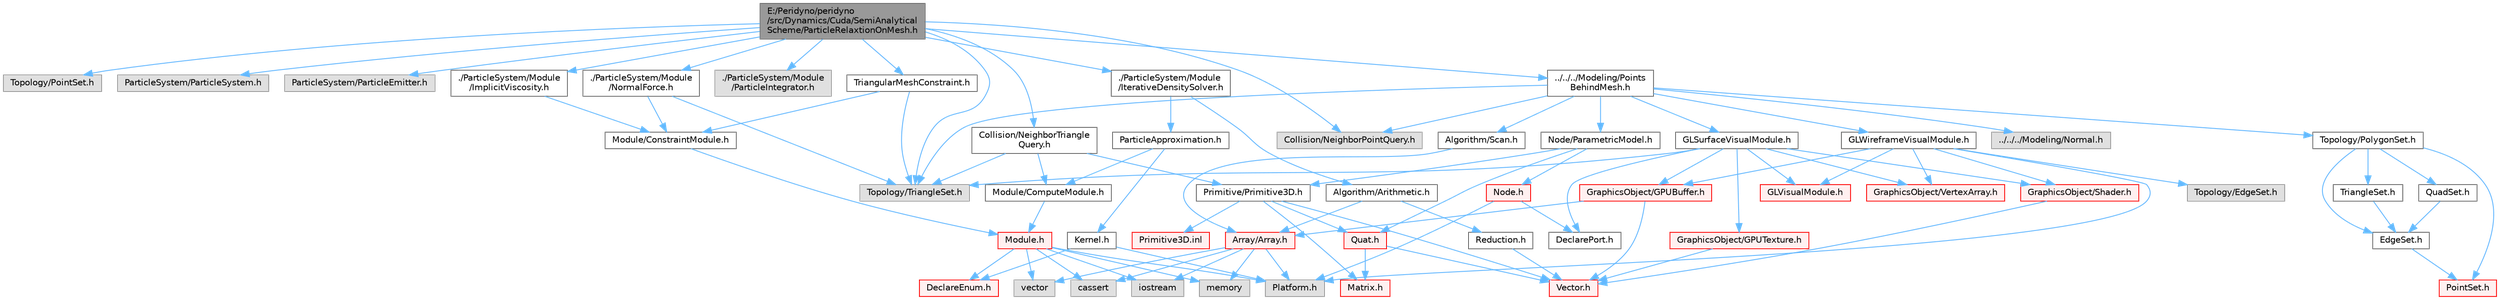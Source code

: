 digraph "E:/Peridyno/peridyno/src/Dynamics/Cuda/SemiAnalyticalScheme/ParticleRelaxtionOnMesh.h"
{
 // LATEX_PDF_SIZE
  bgcolor="transparent";
  edge [fontname=Helvetica,fontsize=10,labelfontname=Helvetica,labelfontsize=10];
  node [fontname=Helvetica,fontsize=10,shape=box,height=0.2,width=0.4];
  Node1 [id="Node000001",label="E:/Peridyno/peridyno\l/src/Dynamics/Cuda/SemiAnalytical\lScheme/ParticleRelaxtionOnMesh.h",height=0.2,width=0.4,color="gray40", fillcolor="grey60", style="filled", fontcolor="black",tooltip=" "];
  Node1 -> Node2 [id="edge1_Node000001_Node000002",color="steelblue1",style="solid",tooltip=" "];
  Node2 [id="Node000002",label="Topology/PointSet.h",height=0.2,width=0.4,color="grey60", fillcolor="#E0E0E0", style="filled",tooltip=" "];
  Node1 -> Node3 [id="edge2_Node000001_Node000003",color="steelblue1",style="solid",tooltip=" "];
  Node3 [id="Node000003",label="ParticleSystem/ParticleSystem.h",height=0.2,width=0.4,color="grey60", fillcolor="#E0E0E0", style="filled",tooltip=" "];
  Node1 -> Node4 [id="edge3_Node000001_Node000004",color="steelblue1",style="solid",tooltip=" "];
  Node4 [id="Node000004",label="ParticleSystem/ParticleEmitter.h",height=0.2,width=0.4,color="grey60", fillcolor="#E0E0E0", style="filled",tooltip=" "];
  Node1 -> Node5 [id="edge4_Node000001_Node000005",color="steelblue1",style="solid",tooltip=" "];
  Node5 [id="Node000005",label="./ParticleSystem/Module\l/IterativeDensitySolver.h",height=0.2,width=0.4,color="grey40", fillcolor="white", style="filled",URL="$_iterative_density_solver_8h.html",tooltip=" "];
  Node5 -> Node6 [id="edge5_Node000005_Node000006",color="steelblue1",style="solid",tooltip=" "];
  Node6 [id="Node000006",label="ParticleApproximation.h",height=0.2,width=0.4,color="grey40", fillcolor="white", style="filled",URL="$_particle_approximation_8h.html",tooltip=" "];
  Node6 -> Node7 [id="edge6_Node000006_Node000007",color="steelblue1",style="solid",tooltip=" "];
  Node7 [id="Node000007",label="Module/ComputeModule.h",height=0.2,width=0.4,color="grey40", fillcolor="white", style="filled",URL="$_compute_module_8h.html",tooltip=" "];
  Node7 -> Node8 [id="edge7_Node000007_Node000008",color="steelblue1",style="solid",tooltip=" "];
  Node8 [id="Node000008",label="Module.h",height=0.2,width=0.4,color="red", fillcolor="#FFF0F0", style="filled",URL="$_module_8h.html",tooltip=" "];
  Node8 -> Node9 [id="edge8_Node000008_Node000009",color="steelblue1",style="solid",tooltip=" "];
  Node9 [id="Node000009",label="Platform.h",height=0.2,width=0.4,color="grey60", fillcolor="#E0E0E0", style="filled",tooltip=" "];
  Node8 -> Node10 [id="edge9_Node000008_Node000010",color="steelblue1",style="solid",tooltip=" "];
  Node10 [id="Node000010",label="memory",height=0.2,width=0.4,color="grey60", fillcolor="#E0E0E0", style="filled",tooltip=" "];
  Node8 -> Node11 [id="edge10_Node000008_Node000011",color="steelblue1",style="solid",tooltip=" "];
  Node11 [id="Node000011",label="vector",height=0.2,width=0.4,color="grey60", fillcolor="#E0E0E0", style="filled",tooltip=" "];
  Node8 -> Node12 [id="edge11_Node000008_Node000012",color="steelblue1",style="solid",tooltip=" "];
  Node12 [id="Node000012",label="cassert",height=0.2,width=0.4,color="grey60", fillcolor="#E0E0E0", style="filled",tooltip=" "];
  Node8 -> Node13 [id="edge12_Node000008_Node000013",color="steelblue1",style="solid",tooltip=" "];
  Node13 [id="Node000013",label="iostream",height=0.2,width=0.4,color="grey60", fillcolor="#E0E0E0", style="filled",tooltip=" "];
  Node8 -> Node73 [id="edge13_Node000008_Node000073",color="steelblue1",style="solid",tooltip=" "];
  Node73 [id="Node000073",label="DeclareEnum.h",height=0.2,width=0.4,color="red", fillcolor="#FFF0F0", style="filled",URL="$_declare_enum_8h.html",tooltip=" "];
  Node6 -> Node94 [id="edge14_Node000006_Node000094",color="steelblue1",style="solid",tooltip=" "];
  Node94 [id="Node000094",label="Kernel.h",height=0.2,width=0.4,color="grey40", fillcolor="white", style="filled",URL="$_kernel_8h.html",tooltip=" "];
  Node94 -> Node9 [id="edge15_Node000094_Node000009",color="steelblue1",style="solid",tooltip=" "];
  Node94 -> Node73 [id="edge16_Node000094_Node000073",color="steelblue1",style="solid",tooltip=" "];
  Node5 -> Node95 [id="edge17_Node000005_Node000095",color="steelblue1",style="solid",tooltip=" "];
  Node95 [id="Node000095",label="Algorithm/Arithmetic.h",height=0.2,width=0.4,color="grey40", fillcolor="white", style="filled",URL="$_arithmetic_8h.html",tooltip=" "];
  Node95 -> Node96 [id="edge18_Node000095_Node000096",color="steelblue1",style="solid",tooltip=" "];
  Node96 [id="Node000096",label="Reduction.h",height=0.2,width=0.4,color="grey40", fillcolor="white", style="filled",URL="$_reduction_8h.html",tooltip=" "];
  Node96 -> Node33 [id="edge19_Node000096_Node000033",color="steelblue1",style="solid",tooltip=" "];
  Node33 [id="Node000033",label="Vector.h",height=0.2,width=0.4,color="red", fillcolor="#FFF0F0", style="filled",URL="$_vector_8h.html",tooltip=" "];
  Node95 -> Node77 [id="edge20_Node000095_Node000077",color="steelblue1",style="solid",tooltip=" "];
  Node77 [id="Node000077",label="Array/Array.h",height=0.2,width=0.4,color="red", fillcolor="#FFF0F0", style="filled",URL="$_array_8h.html",tooltip=" "];
  Node77 -> Node9 [id="edge21_Node000077_Node000009",color="steelblue1",style="solid",tooltip=" "];
  Node77 -> Node12 [id="edge22_Node000077_Node000012",color="steelblue1",style="solid",tooltip=" "];
  Node77 -> Node11 [id="edge23_Node000077_Node000011",color="steelblue1",style="solid",tooltip=" "];
  Node77 -> Node13 [id="edge24_Node000077_Node000013",color="steelblue1",style="solid",tooltip=" "];
  Node77 -> Node10 [id="edge25_Node000077_Node000010",color="steelblue1",style="solid",tooltip=" "];
  Node1 -> Node97 [id="edge26_Node000001_Node000097",color="steelblue1",style="solid",tooltip=" "];
  Node97 [id="Node000097",label="./ParticleSystem/Module\l/ImplicitViscosity.h",height=0.2,width=0.4,color="grey40", fillcolor="white", style="filled",URL="$_implicit_viscosity_8h.html",tooltip=" "];
  Node97 -> Node98 [id="edge27_Node000097_Node000098",color="steelblue1",style="solid",tooltip=" "];
  Node98 [id="Node000098",label="Module/ConstraintModule.h",height=0.2,width=0.4,color="grey40", fillcolor="white", style="filled",URL="$_constraint_module_8h.html",tooltip=" "];
  Node98 -> Node8 [id="edge28_Node000098_Node000008",color="steelblue1",style="solid",tooltip=" "];
  Node1 -> Node99 [id="edge29_Node000001_Node000099",color="steelblue1",style="solid",tooltip=" "];
  Node99 [id="Node000099",label="./ParticleSystem/Module\l/ParticleIntegrator.h",height=0.2,width=0.4,color="grey60", fillcolor="#E0E0E0", style="filled",tooltip=" "];
  Node1 -> Node100 [id="edge30_Node000001_Node000100",color="steelblue1",style="solid",tooltip=" "];
  Node100 [id="Node000100",label="./ParticleSystem/Module\l/NormalForce.h",height=0.2,width=0.4,color="grey40", fillcolor="white", style="filled",URL="$_normal_force_8h.html",tooltip=" "];
  Node100 -> Node98 [id="edge31_Node000100_Node000098",color="steelblue1",style="solid",tooltip=" "];
  Node100 -> Node101 [id="edge32_Node000100_Node000101",color="steelblue1",style="solid",tooltip=" "];
  Node101 [id="Node000101",label="Topology/TriangleSet.h",height=0.2,width=0.4,color="grey60", fillcolor="#E0E0E0", style="filled",tooltip=" "];
  Node1 -> Node102 [id="edge33_Node000001_Node000102",color="steelblue1",style="solid",tooltip=" "];
  Node102 [id="Node000102",label="Collision/NeighborTriangle\lQuery.h",height=0.2,width=0.4,color="grey40", fillcolor="white", style="filled",URL="$_neighbor_triangle_query_8h.html",tooltip=" "];
  Node102 -> Node7 [id="edge34_Node000102_Node000007",color="steelblue1",style="solid",tooltip=" "];
  Node102 -> Node101 [id="edge35_Node000102_Node000101",color="steelblue1",style="solid",tooltip=" "];
  Node102 -> Node103 [id="edge36_Node000102_Node000103",color="steelblue1",style="solid",tooltip=" "];
  Node103 [id="Node000103",label="Primitive/Primitive3D.h",height=0.2,width=0.4,color="grey40", fillcolor="white", style="filled",URL="$_primitive3_d_8h.html",tooltip=" "];
  Node103 -> Node33 [id="edge37_Node000103_Node000033",color="steelblue1",style="solid",tooltip=" "];
  Node103 -> Node52 [id="edge38_Node000103_Node000052",color="steelblue1",style="solid",tooltip=" "];
  Node52 [id="Node000052",label="Matrix.h",height=0.2,width=0.4,color="red", fillcolor="#FFF0F0", style="filled",URL="$_matrix_8h.html",tooltip=" "];
  Node103 -> Node65 [id="edge39_Node000103_Node000065",color="steelblue1",style="solid",tooltip=" "];
  Node65 [id="Node000065",label="Quat.h",height=0.2,width=0.4,color="red", fillcolor="#FFF0F0", style="filled",URL="$_quat_8h.html",tooltip="Implementation of quaternion."];
  Node65 -> Node33 [id="edge40_Node000065_Node000033",color="steelblue1",style="solid",tooltip=" "];
  Node65 -> Node52 [id="edge41_Node000065_Node000052",color="steelblue1",style="solid",tooltip=" "];
  Node103 -> Node104 [id="edge42_Node000103_Node000104",color="steelblue1",style="solid",tooltip=" "];
  Node104 [id="Node000104",label="Primitive3D.inl",height=0.2,width=0.4,color="red", fillcolor="#FFF0F0", style="filled",URL="$_primitive3_d_8inl.html",tooltip=" "];
  Node1 -> Node107 [id="edge43_Node000001_Node000107",color="steelblue1",style="solid",tooltip=" "];
  Node107 [id="Node000107",label="TriangularMeshConstraint.h",height=0.2,width=0.4,color="grey40", fillcolor="white", style="filled",URL="$_triangular_mesh_constraint_8h.html",tooltip=" "];
  Node107 -> Node98 [id="edge44_Node000107_Node000098",color="steelblue1",style="solid",tooltip=" "];
  Node107 -> Node101 [id="edge45_Node000107_Node000101",color="steelblue1",style="solid",tooltip=" "];
  Node1 -> Node108 [id="edge46_Node000001_Node000108",color="steelblue1",style="solid",tooltip=" "];
  Node108 [id="Node000108",label="Collision/NeighborPointQuery.h",height=0.2,width=0.4,color="grey60", fillcolor="#E0E0E0", style="filled",tooltip=" "];
  Node1 -> Node101 [id="edge47_Node000001_Node000101",color="steelblue1",style="solid",tooltip=" "];
  Node1 -> Node109 [id="edge48_Node000001_Node000109",color="steelblue1",style="solid",tooltip=" "];
  Node109 [id="Node000109",label="../../../Modeling/Points\lBehindMesh.h",height=0.2,width=0.4,color="grey40", fillcolor="white", style="filled",URL="$_points_behind_mesh_8h.html",tooltip=" "];
  Node109 -> Node110 [id="edge49_Node000109_Node000110",color="steelblue1",style="solid",tooltip=" "];
  Node110 [id="Node000110",label="Node/ParametricModel.h",height=0.2,width=0.4,color="grey40", fillcolor="white", style="filled",URL="$_parametric_model_8h.html",tooltip=" "];
  Node110 -> Node111 [id="edge50_Node000110_Node000111",color="steelblue1",style="solid",tooltip=" "];
  Node111 [id="Node000111",label="Node.h",height=0.2,width=0.4,color="red", fillcolor="#FFF0F0", style="filled",URL="$_node_8h.html",tooltip=" "];
  Node111 -> Node9 [id="edge51_Node000111_Node000009",color="steelblue1",style="solid",tooltip=" "];
  Node111 -> Node112 [id="edge52_Node000111_Node000112",color="steelblue1",style="solid",tooltip=" "];
  Node112 [id="Node000112",label="DeclarePort.h",height=0.2,width=0.4,color="grey40", fillcolor="white", style="filled",URL="$_declare_port_8h.html",tooltip=" "];
  Node110 -> Node65 [id="edge53_Node000110_Node000065",color="steelblue1",style="solid",tooltip=" "];
  Node110 -> Node103 [id="edge54_Node000110_Node000103",color="steelblue1",style="solid",tooltip=" "];
  Node109 -> Node119 [id="edge55_Node000109_Node000119",color="steelblue1",style="solid",tooltip=" "];
  Node119 [id="Node000119",label="GLSurfaceVisualModule.h",height=0.2,width=0.4,color="grey40", fillcolor="white", style="filled",URL="$_g_l_surface_visual_module_8h.html",tooltip=" "];
  Node119 -> Node112 [id="edge56_Node000119_Node000112",color="steelblue1",style="solid",tooltip=" "];
  Node119 -> Node101 [id="edge57_Node000119_Node000101",color="steelblue1",style="solid",tooltip=" "];
  Node119 -> Node120 [id="edge58_Node000119_Node000120",color="steelblue1",style="solid",tooltip=" "];
  Node120 [id="Node000120",label="GLVisualModule.h",height=0.2,width=0.4,color="red", fillcolor="#FFF0F0", style="filled",URL="$_g_l_visual_module_8h.html",tooltip=" "];
  Node119 -> Node125 [id="edge59_Node000119_Node000125",color="steelblue1",style="solid",tooltip=" "];
  Node125 [id="Node000125",label="GraphicsObject/GPUBuffer.h",height=0.2,width=0.4,color="red", fillcolor="#FFF0F0", style="filled",URL="$_g_p_u_buffer_8h.html",tooltip=" "];
  Node125 -> Node77 [id="edge60_Node000125_Node000077",color="steelblue1",style="solid",tooltip=" "];
  Node125 -> Node33 [id="edge61_Node000125_Node000033",color="steelblue1",style="solid",tooltip=" "];
  Node119 -> Node128 [id="edge62_Node000119_Node000128",color="steelblue1",style="solid",tooltip=" "];
  Node128 [id="Node000128",label="GraphicsObject/GPUTexture.h",height=0.2,width=0.4,color="red", fillcolor="#FFF0F0", style="filled",URL="$_g_p_u_texture_8h.html",tooltip=" "];
  Node128 -> Node33 [id="edge63_Node000128_Node000033",color="steelblue1",style="solid",tooltip=" "];
  Node119 -> Node130 [id="edge64_Node000119_Node000130",color="steelblue1",style="solid",tooltip=" "];
  Node130 [id="Node000130",label="GraphicsObject/VertexArray.h",height=0.2,width=0.4,color="red", fillcolor="#FFF0F0", style="filled",URL="$_vertex_array_8h.html",tooltip=" "];
  Node119 -> Node131 [id="edge65_Node000119_Node000131",color="steelblue1",style="solid",tooltip=" "];
  Node131 [id="Node000131",label="GraphicsObject/Shader.h",height=0.2,width=0.4,color="red", fillcolor="#FFF0F0", style="filled",URL="$_shader_8h.html",tooltip=" "];
  Node131 -> Node33 [id="edge66_Node000131_Node000033",color="steelblue1",style="solid",tooltip=" "];
  Node109 -> Node132 [id="edge67_Node000109_Node000132",color="steelblue1",style="solid",tooltip=" "];
  Node132 [id="Node000132",label="GLWireframeVisualModule.h",height=0.2,width=0.4,color="grey40", fillcolor="white", style="filled",URL="$_g_l_wireframe_visual_module_8h.html",tooltip=" "];
  Node132 -> Node9 [id="edge68_Node000132_Node000009",color="steelblue1",style="solid",tooltip=" "];
  Node132 -> Node133 [id="edge69_Node000132_Node000133",color="steelblue1",style="solid",tooltip=" "];
  Node133 [id="Node000133",label="Topology/EdgeSet.h",height=0.2,width=0.4,color="grey60", fillcolor="#E0E0E0", style="filled",tooltip=" "];
  Node132 -> Node120 [id="edge70_Node000132_Node000120",color="steelblue1",style="solid",tooltip=" "];
  Node132 -> Node125 [id="edge71_Node000132_Node000125",color="steelblue1",style="solid",tooltip=" "];
  Node132 -> Node130 [id="edge72_Node000132_Node000130",color="steelblue1",style="solid",tooltip=" "];
  Node132 -> Node131 [id="edge73_Node000132_Node000131",color="steelblue1",style="solid",tooltip=" "];
  Node109 -> Node134 [id="edge74_Node000109_Node000134",color="steelblue1",style="solid",tooltip=" "];
  Node134 [id="Node000134",label="Topology/PolygonSet.h",height=0.2,width=0.4,color="grey40", fillcolor="white", style="filled",URL="$_polygon_set_8h.html",tooltip=" "];
  Node134 -> Node135 [id="edge75_Node000134_Node000135",color="steelblue1",style="solid",tooltip=" "];
  Node135 [id="Node000135",label="PointSet.h",height=0.2,width=0.4,color="red", fillcolor="#FFF0F0", style="filled",URL="$_cuda_2_topology_2_point_set_8h.html",tooltip=" "];
  Node134 -> Node137 [id="edge76_Node000134_Node000137",color="steelblue1",style="solid",tooltip=" "];
  Node137 [id="Node000137",label="EdgeSet.h",height=0.2,width=0.4,color="grey40", fillcolor="white", style="filled",URL="$_cuda_2_topology_2_edge_set_8h.html",tooltip=" "];
  Node137 -> Node135 [id="edge77_Node000137_Node000135",color="steelblue1",style="solid",tooltip=" "];
  Node134 -> Node138 [id="edge78_Node000134_Node000138",color="steelblue1",style="solid",tooltip=" "];
  Node138 [id="Node000138",label="TriangleSet.h",height=0.2,width=0.4,color="grey40", fillcolor="white", style="filled",URL="$_cuda_2_topology_2_triangle_set_8h.html",tooltip=" "];
  Node138 -> Node137 [id="edge79_Node000138_Node000137",color="steelblue1",style="solid",tooltip=" "];
  Node134 -> Node139 [id="edge80_Node000134_Node000139",color="steelblue1",style="solid",tooltip=" "];
  Node139 [id="Node000139",label="QuadSet.h",height=0.2,width=0.4,color="grey40", fillcolor="white", style="filled",URL="$_quad_set_8h.html",tooltip=" "];
  Node139 -> Node137 [id="edge81_Node000139_Node000137",color="steelblue1",style="solid",tooltip=" "];
  Node109 -> Node101 [id="edge82_Node000109_Node000101",color="steelblue1",style="solid",tooltip=" "];
  Node109 -> Node140 [id="edge83_Node000109_Node000140",color="steelblue1",style="solid",tooltip=" "];
  Node140 [id="Node000140",label="../../../Modeling/Normal.h",height=0.2,width=0.4,color="grey60", fillcolor="#E0E0E0", style="filled",tooltip=" "];
  Node109 -> Node108 [id="edge84_Node000109_Node000108",color="steelblue1",style="solid",tooltip=" "];
  Node109 -> Node141 [id="edge85_Node000109_Node000141",color="steelblue1",style="solid",tooltip=" "];
  Node141 [id="Node000141",label="Algorithm/Scan.h",height=0.2,width=0.4,color="grey40", fillcolor="white", style="filled",URL="$_scan_8h.html",tooltip=" "];
  Node141 -> Node77 [id="edge86_Node000141_Node000077",color="steelblue1",style="solid",tooltip=" "];
}

